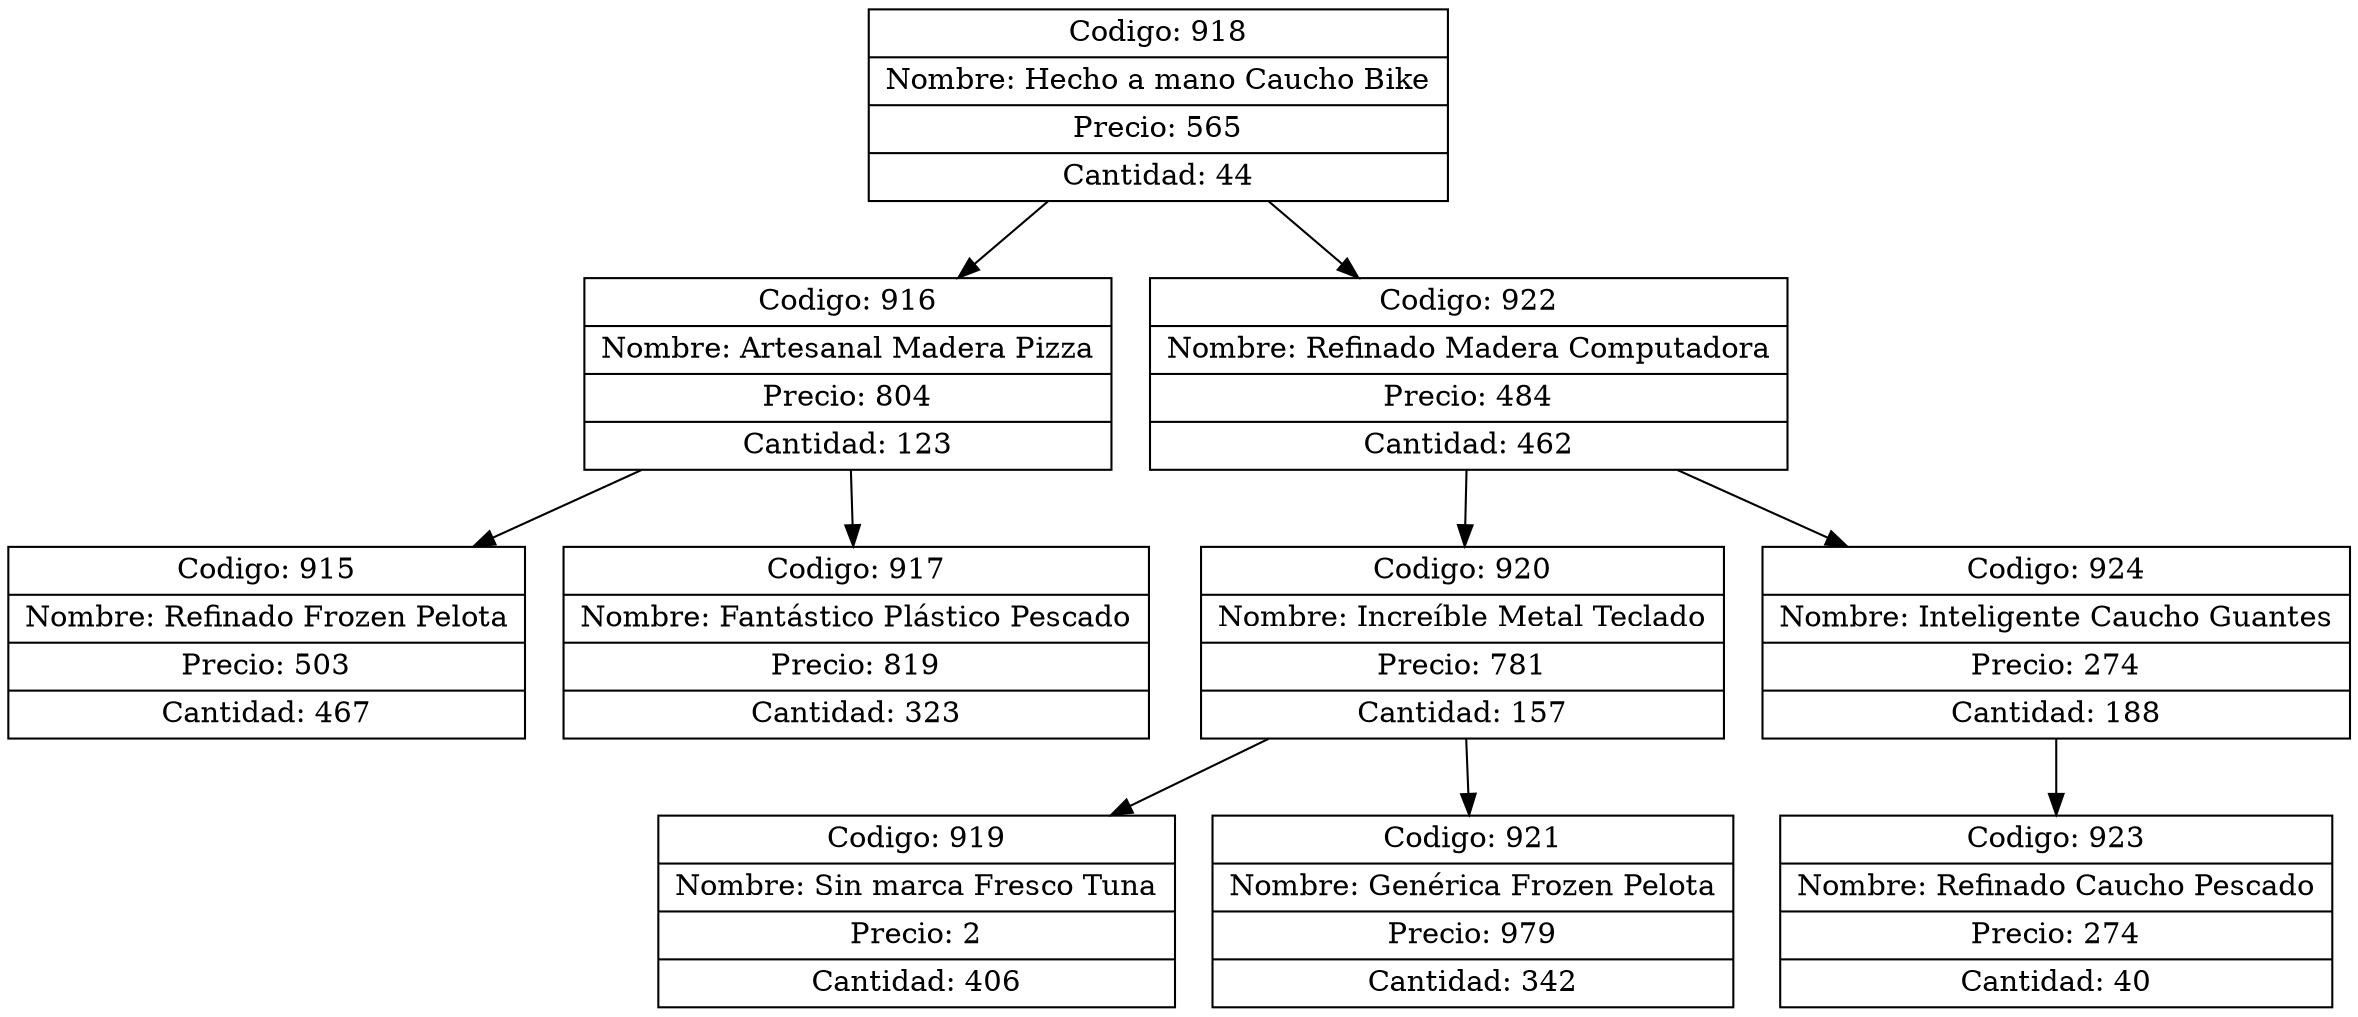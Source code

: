 digraph G{
node[shape="box" shape="record"]
nodo918[label="{ Codigo: 918 | Nombre: Hecho a mano Caucho Bike | Precio: 565 | Cantidad: 44}"];
nodo916[label="{ Codigo: 916 | Nombre: Artesanal Madera Pizza | Precio: 804 | Cantidad: 123}"];
nodo915[label="{ Codigo: 915 | Nombre: Refinado Frozen Pelota | Precio: 503 | Cantidad: 467}"];
nodo916->nodo915;
nodo917[label="{ Codigo: 917 | Nombre: Fantástico Plástico Pescado | Precio: 819 | Cantidad: 323}"];
nodo916->nodo917;
nodo918->nodo916;
nodo922[label="{ Codigo: 922 | Nombre: Refinado Madera Computadora | Precio: 484 | Cantidad: 462}"];
nodo920[label="{ Codigo: 920 | Nombre: Increíble Metal Teclado | Precio: 781 | Cantidad: 157}"];
nodo919[label="{ Codigo: 919 | Nombre: Sin marca Fresco Tuna | Precio: 2 | Cantidad: 406}"];
nodo920->nodo919;
nodo921[label="{ Codigo: 921 | Nombre: Genérica Frozen Pelota | Precio: 979 | Cantidad: 342}"];
nodo920->nodo921;
nodo922->nodo920;
nodo924[label="{ Codigo: 924 | Nombre: Inteligente Caucho Guantes | Precio: 274 | Cantidad: 188}"];
nodo923[label="{ Codigo: 923 | Nombre: Refinado Caucho Pescado | Precio: 274 | Cantidad: 40}"];
nodo924->nodo923;
nodo922->nodo924;
nodo918->nodo922;
}
